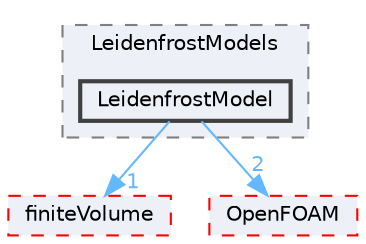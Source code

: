 digraph "src/phaseSystemModels/reactingEuler/multiphaseSystem/derivedFvPatchFields/wallBoilingSubModels/LeidenfrostModels/LeidenfrostModel"
{
 // LATEX_PDF_SIZE
  bgcolor="transparent";
  edge [fontname=Helvetica,fontsize=10,labelfontname=Helvetica,labelfontsize=10];
  node [fontname=Helvetica,fontsize=10,shape=box,height=0.2,width=0.4];
  compound=true
  subgraph clusterdir_c245eb60cd101b8b28dd82edae500ab6 {
    graph [ bgcolor="#edf0f7", pencolor="grey50", label="LeidenfrostModels", fontname=Helvetica,fontsize=10 style="filled,dashed", URL="dir_c245eb60cd101b8b28dd82edae500ab6.html",tooltip=""]
  dir_6547c36e7b1d18459817e79f589b6f06 [label="LeidenfrostModel", fillcolor="#edf0f7", color="grey25", style="filled,bold", URL="dir_6547c36e7b1d18459817e79f589b6f06.html",tooltip=""];
  }
  dir_9bd15774b555cf7259a6fa18f99fe99b [label="finiteVolume", fillcolor="#edf0f7", color="red", style="filled,dashed", URL="dir_9bd15774b555cf7259a6fa18f99fe99b.html",tooltip=""];
  dir_c5473ff19b20e6ec4dfe5c310b3778a8 [label="OpenFOAM", fillcolor="#edf0f7", color="red", style="filled,dashed", URL="dir_c5473ff19b20e6ec4dfe5c310b3778a8.html",tooltip=""];
  dir_6547c36e7b1d18459817e79f589b6f06->dir_9bd15774b555cf7259a6fa18f99fe99b [headlabel="1", labeldistance=1.5 headhref="dir_002134_001387.html" href="dir_002134_001387.html" color="steelblue1" fontcolor="steelblue1"];
  dir_6547c36e7b1d18459817e79f589b6f06->dir_c5473ff19b20e6ec4dfe5c310b3778a8 [headlabel="2", labeldistance=1.5 headhref="dir_002134_002695.html" href="dir_002134_002695.html" color="steelblue1" fontcolor="steelblue1"];
}
